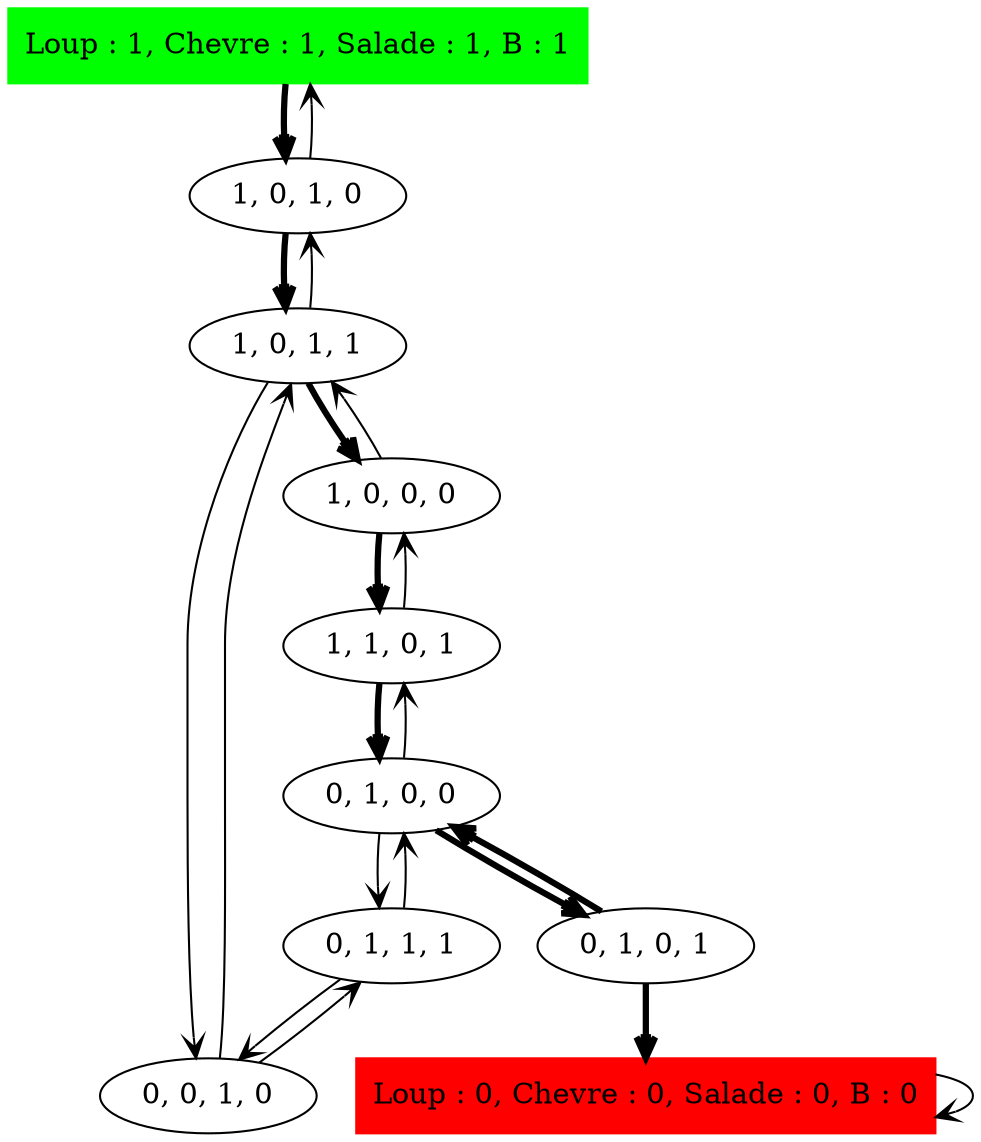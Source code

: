 digraph LCS_Sol_ {
	initial [label="Loup : 1, Chevre : 1, Salade : 1, B : 1" color=green shape=box style=filled]
	final [label="Loup : 0, Chevre : 0, Salade : 0, B : 0" color=red shape=box style=filled]
	initial -> "1, 0, 1, 0" [arrowhead=open penwidth=3]
	"1, 0, 1, 0" -> "1, 0, 1, 1" [arrowhead=open penwidth=3]
	"1, 0, 1, 0" -> initial [arrowhead=open]
	"1, 0, 1, 1" -> "1, 0, 1, 0" [arrowhead=open]
	"1, 0, 1, 1" -> "0, 0, 1, 0" [arrowhead=open]
	"1, 0, 1, 1" -> "1, 0, 0, 0" [arrowhead=open penwidth=3]
	"1, 0, 0, 0" -> "1, 1, 0, 1" [arrowhead=open penwidth=3]
	"1, 0, 0, 0" -> "1, 0, 1, 1" [arrowhead=open]
	"1, 1, 0, 1" -> "0, 1, 0, 0" [arrowhead=open penwidth=3]
	"1, 1, 0, 1" -> "1, 0, 0, 0" [arrowhead=open]
	"0, 1, 0, 0" -> "0, 1, 0, 1" [arrowhead=open penwidth=3]
	"0, 1, 0, 0" -> "1, 1, 0, 1" [arrowhead=open]
	"0, 1, 0, 0" -> "0, 1, 1, 1" [arrowhead=open]
	"0, 1, 1, 1" -> "0, 0, 1, 0" [arrowhead=open]
	"0, 1, 1, 1" -> "0, 1, 0, 0" [arrowhead=open]
	"0, 0, 1, 0" -> "1, 0, 1, 1" [arrowhead=open]
	"0, 0, 1, 0" -> "0, 1, 1, 1" [arrowhead=open]
	"0, 1, 0, 1" -> "0, 1, 0, 0" [arrowhead=open penwidth=3]
	"0, 1, 0, 1" -> final [arrowhead=open penwidth=3]
	final -> final [arrowhead=open]
}

